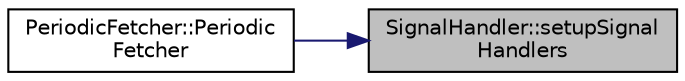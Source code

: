 digraph "SignalHandler::setupSignalHandlers"
{
 // LATEX_PDF_SIZE
  edge [fontname="Helvetica",fontsize="10",labelfontname="Helvetica",labelfontsize="10"];
  node [fontname="Helvetica",fontsize="10",shape=record];
  rankdir="RL";
  Node1 [label="SignalHandler::setupSignal\lHandlers",height=0.2,width=0.4,color="black", fillcolor="grey75", style="filled", fontcolor="black",tooltip="Initialize and set up signal handlers for the program."];
  Node1 -> Node2 [dir="back",color="midnightblue",fontsize="10",style="solid",fontname="Helvetica"];
  Node2 [label="PeriodicFetcher::Periodic\lFetcher",height=0.2,width=0.4,color="black", fillcolor="white", style="filled",URL="$classPeriodicFetcher.html#a97424bbb533281b98e837ea0a9a0fdc7",tooltip="Construct a new Periodic Fetcher object."];
}
